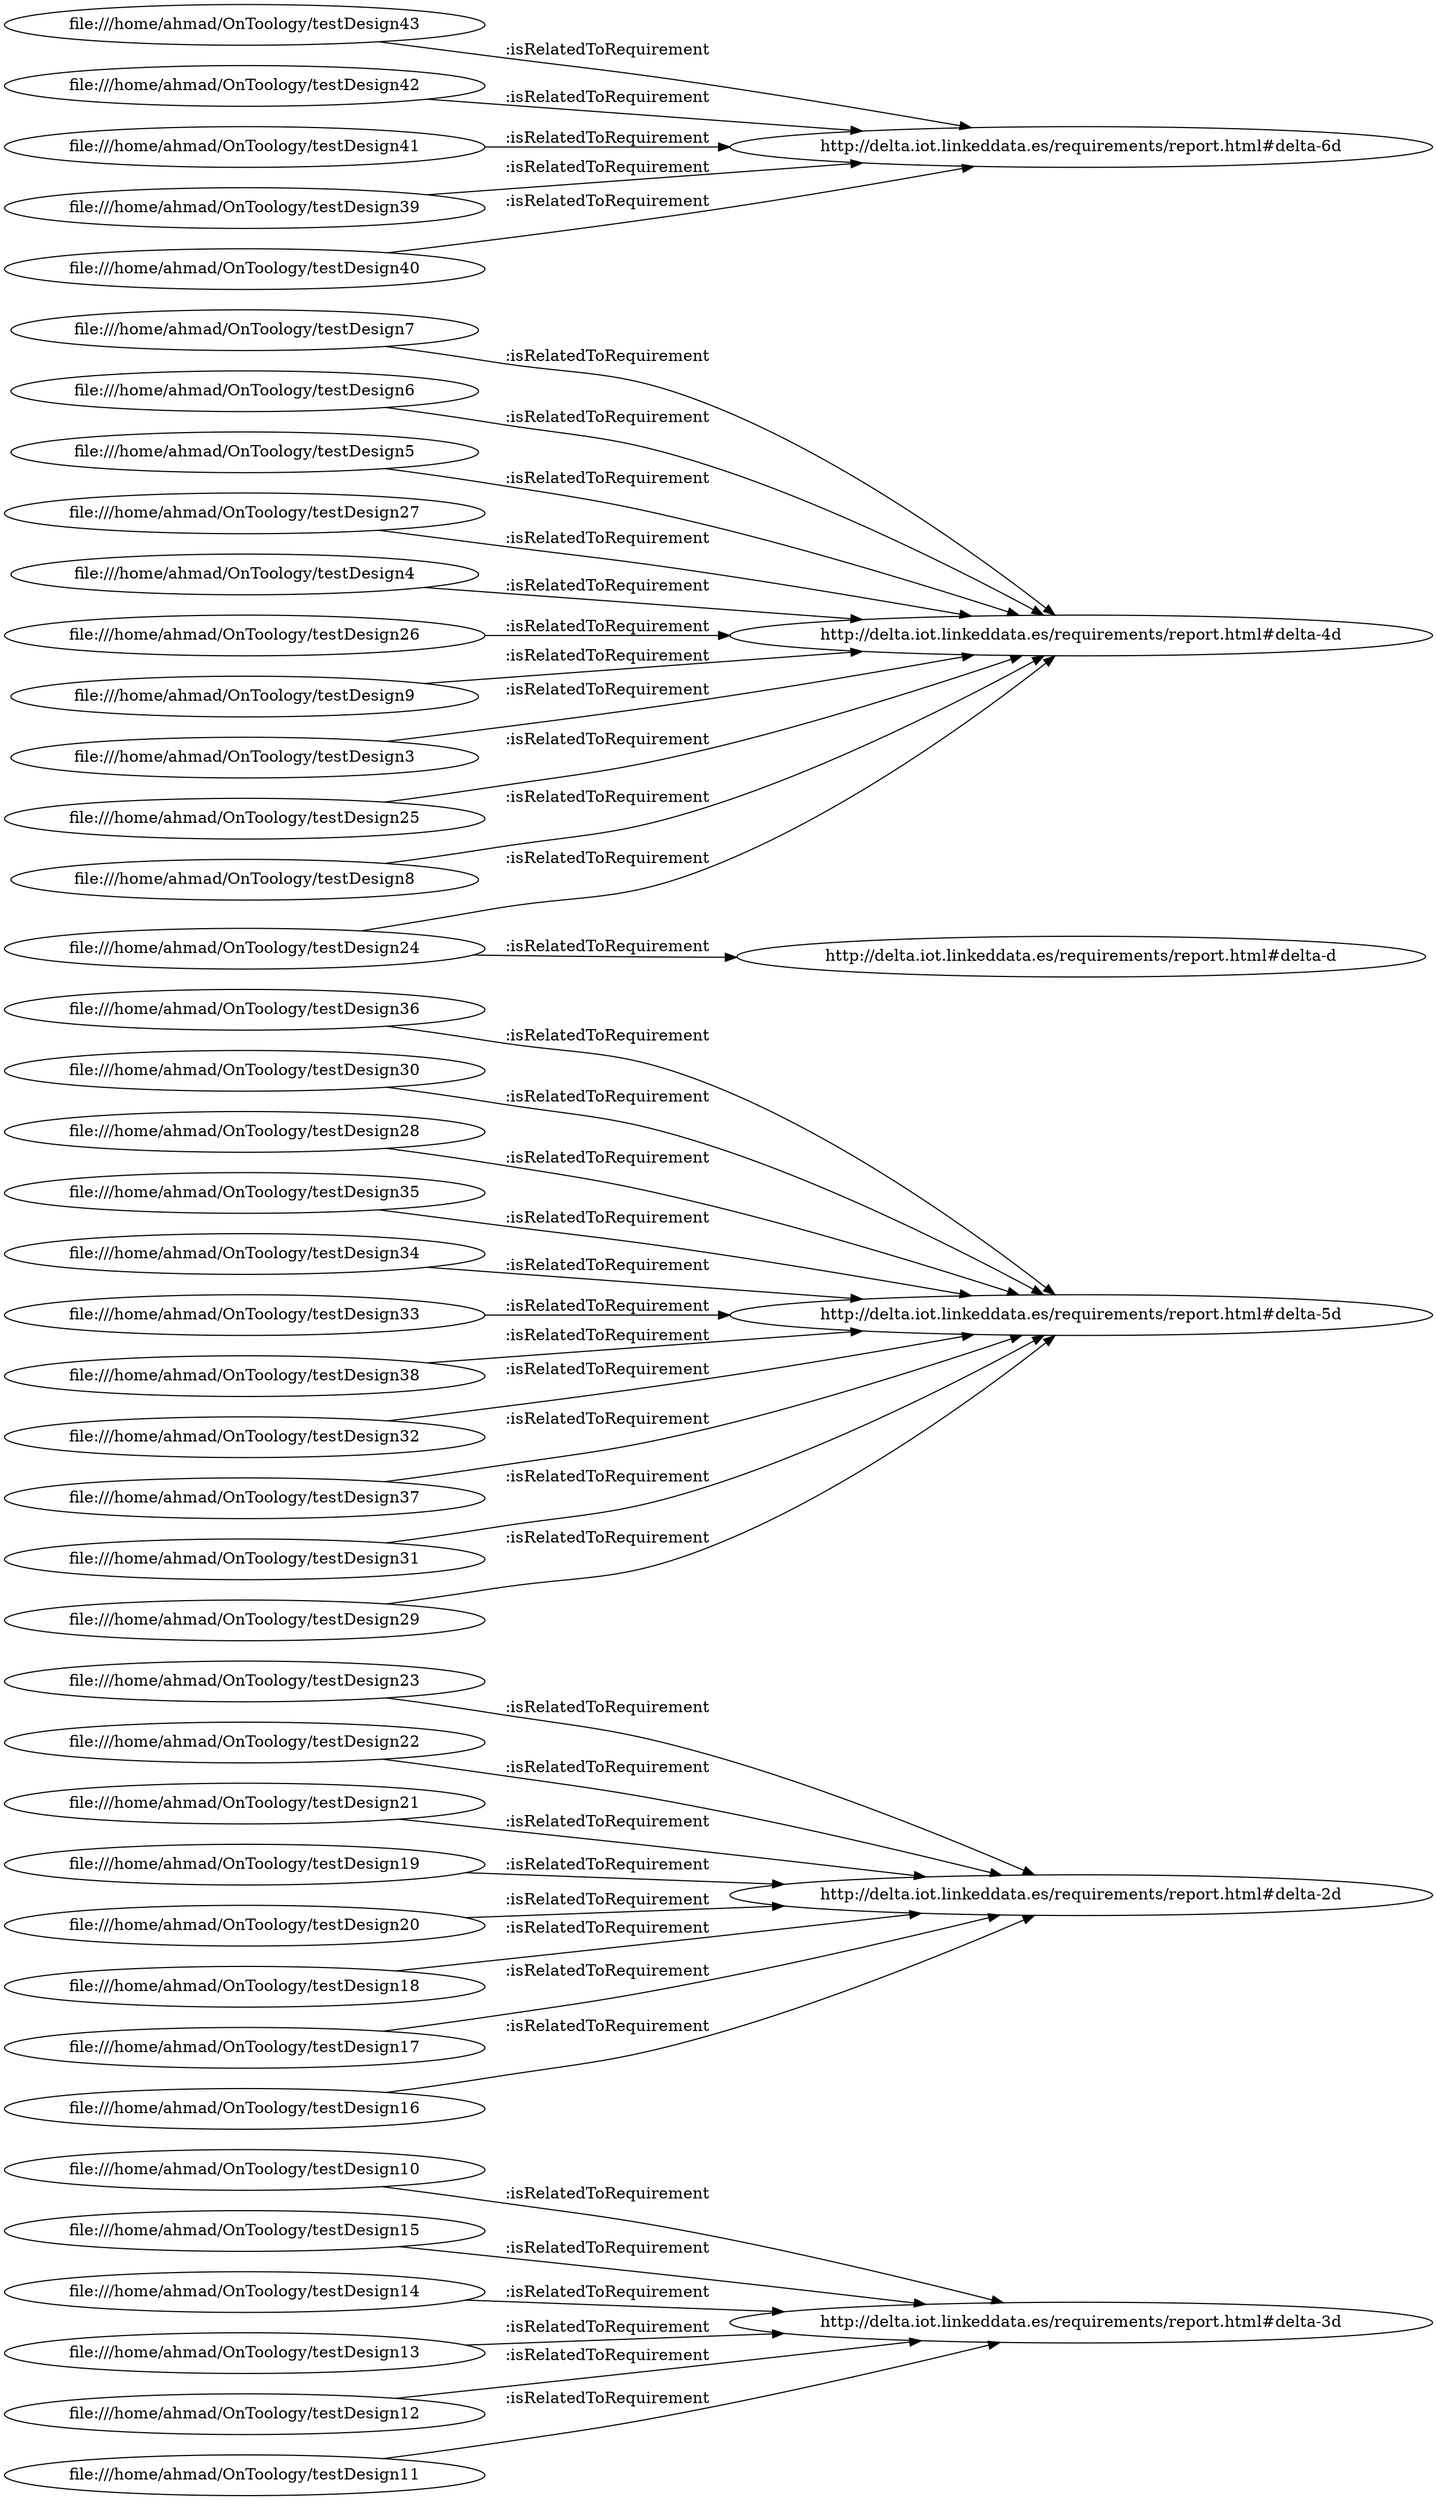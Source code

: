 digraph ar2dtool_diagram { 
rankdir=LR;
size="1501"
	"file:///home/ahmad/OnToology/testDesign10" -> "http://delta.iot.linkeddata.es/requirements/report.html#delta-3d" [ label = ":isRelatedToRequirement" ];
	"file:///home/ahmad/OnToology/testDesign23" -> "http://delta.iot.linkeddata.es/requirements/report.html#delta-2d" [ label = ":isRelatedToRequirement" ];
	"file:///home/ahmad/OnToology/testDesign36" -> "http://delta.iot.linkeddata.es/requirements/report.html#delta-5d" [ label = ":isRelatedToRequirement" ];
	"file:///home/ahmad/OnToology/testDesign6" -> "http://delta.iot.linkeddata.es/requirements/report.html#delta-4d" [ label = ":isRelatedToRequirement" ];
	"file:///home/ahmad/OnToology/testDesign30" -> "http://delta.iot.linkeddata.es/requirements/report.html#delta-5d" [ label = ":isRelatedToRequirement" ];
	"file:///home/ahmad/OnToology/testDesign43" -> "http://delta.iot.linkeddata.es/requirements/report.html#delta-6d" [ label = ":isRelatedToRequirement" ];
	"file:///home/ahmad/OnToology/testDesign15" -> "http://delta.iot.linkeddata.es/requirements/report.html#delta-3d" [ label = ":isRelatedToRequirement" ];
	"file:///home/ahmad/OnToology/testDesign28" -> "http://delta.iot.linkeddata.es/requirements/report.html#delta-5d" [ label = ":isRelatedToRequirement" ];
	"file:///home/ahmad/OnToology/testDesign22" -> "http://delta.iot.linkeddata.es/requirements/report.html#delta-2d" [ label = ":isRelatedToRequirement" ];
	"file:///home/ahmad/OnToology/testDesign35" -> "http://delta.iot.linkeddata.es/requirements/report.html#delta-5d" [ label = ":isRelatedToRequirement" ];
	"file:///home/ahmad/OnToology/testDesign5" -> "http://delta.iot.linkeddata.es/requirements/report.html#delta-4d" [ label = ":isRelatedToRequirement" ];
	"file:///home/ahmad/OnToology/testDesign42" -> "http://delta.iot.linkeddata.es/requirements/report.html#delta-6d" [ label = ":isRelatedToRequirement" ];
	"file:///home/ahmad/OnToology/testDesign14" -> "http://delta.iot.linkeddata.es/requirements/report.html#delta-3d" [ label = ":isRelatedToRequirement" ];
	"file:///home/ahmad/OnToology/testDesign27" -> "http://delta.iot.linkeddata.es/requirements/report.html#delta-4d" [ label = ":isRelatedToRequirement" ];
	"file:///home/ahmad/OnToology/testDesign21" -> "http://delta.iot.linkeddata.es/requirements/report.html#delta-2d" [ label = ":isRelatedToRequirement" ];
	"file:///home/ahmad/OnToology/testDesign34" -> "http://delta.iot.linkeddata.es/requirements/report.html#delta-5d" [ label = ":isRelatedToRequirement" ];
	"file:///home/ahmad/OnToology/testDesign19" -> "http://delta.iot.linkeddata.es/requirements/report.html#delta-2d" [ label = ":isRelatedToRequirement" ];
	"file:///home/ahmad/OnToology/testDesign4" -> "http://delta.iot.linkeddata.es/requirements/report.html#delta-4d" [ label = ":isRelatedToRequirement" ];
	"file:///home/ahmad/OnToology/testDesign41" -> "http://delta.iot.linkeddata.es/requirements/report.html#delta-6d" [ label = ":isRelatedToRequirement" ];
	"file:///home/ahmad/OnToology/testDesign13" -> "http://delta.iot.linkeddata.es/requirements/report.html#delta-3d" [ label = ":isRelatedToRequirement" ];
	"file:///home/ahmad/OnToology/testDesign26" -> "http://delta.iot.linkeddata.es/requirements/report.html#delta-4d" [ label = ":isRelatedToRequirement" ];
	"file:///home/ahmad/OnToology/testDesign39" -> "http://delta.iot.linkeddata.es/requirements/report.html#delta-6d" [ label = ":isRelatedToRequirement" ];
	"file:///home/ahmad/OnToology/testDesign9" -> "http://delta.iot.linkeddata.es/requirements/report.html#delta-4d" [ label = ":isRelatedToRequirement" ];
	"file:///home/ahmad/OnToology/testDesign20" -> "http://delta.iot.linkeddata.es/requirements/report.html#delta-2d" [ label = ":isRelatedToRequirement" ];
	"file:///home/ahmad/OnToology/testDesign33" -> "http://delta.iot.linkeddata.es/requirements/report.html#delta-5d" [ label = ":isRelatedToRequirement" ];
	"file:///home/ahmad/OnToology/testDesign18" -> "http://delta.iot.linkeddata.es/requirements/report.html#delta-2d" [ label = ":isRelatedToRequirement" ];
	"file:///home/ahmad/OnToology/testDesign3" -> "http://delta.iot.linkeddata.es/requirements/report.html#delta-4d" [ label = ":isRelatedToRequirement" ];
	"file:///home/ahmad/OnToology/testDesign40" -> "http://delta.iot.linkeddata.es/requirements/report.html#delta-6d" [ label = ":isRelatedToRequirement" ];
	"file:///home/ahmad/OnToology/testDesign12" -> "http://delta.iot.linkeddata.es/requirements/report.html#delta-3d" [ label = ":isRelatedToRequirement" ];
	"file:///home/ahmad/OnToology/testDesign25" -> "http://delta.iot.linkeddata.es/requirements/report.html#delta-4d" [ label = ":isRelatedToRequirement" ];
	"file:///home/ahmad/OnToology/testDesign38" -> "http://delta.iot.linkeddata.es/requirements/report.html#delta-5d" [ label = ":isRelatedToRequirement" ];
	"file:///home/ahmad/OnToology/testDesign8" -> "http://delta.iot.linkeddata.es/requirements/report.html#delta-4d" [ label = ":isRelatedToRequirement" ];
	"file:///home/ahmad/OnToology/testDesign32" -> "http://delta.iot.linkeddata.es/requirements/report.html#delta-5d" [ label = ":isRelatedToRequirement" ];
	"file:///home/ahmad/OnToology/testDesign17" -> "http://delta.iot.linkeddata.es/requirements/report.html#delta-2d" [ label = ":isRelatedToRequirement" ];
	"file:///home/ahmad/OnToology/testDesign11" -> "http://delta.iot.linkeddata.es/requirements/report.html#delta-3d" [ label = ":isRelatedToRequirement" ];
	"file:///home/ahmad/OnToology/testDesign24" -> "http://delta.iot.linkeddata.es/requirements/report.html#delta-4d" [ label = ":isRelatedToRequirement" ];
	"file:///home/ahmad/OnToology/testDesign24" -> "http://delta.iot.linkeddata.es/requirements/report.html#delta-d" [ label = ":isRelatedToRequirement" ];
	"file:///home/ahmad/OnToology/testDesign37" -> "http://delta.iot.linkeddata.es/requirements/report.html#delta-5d" [ label = ":isRelatedToRequirement" ];
	"file:///home/ahmad/OnToology/testDesign7" -> "http://delta.iot.linkeddata.es/requirements/report.html#delta-4d" [ label = ":isRelatedToRequirement" ];
	"file:///home/ahmad/OnToology/testDesign31" -> "http://delta.iot.linkeddata.es/requirements/report.html#delta-5d" [ label = ":isRelatedToRequirement" ];
	"file:///home/ahmad/OnToology/testDesign16" -> "http://delta.iot.linkeddata.es/requirements/report.html#delta-2d" [ label = ":isRelatedToRequirement" ];
	"file:///home/ahmad/OnToology/testDesign29" -> "http://delta.iot.linkeddata.es/requirements/report.html#delta-5d" [ label = ":isRelatedToRequirement" ];

}
